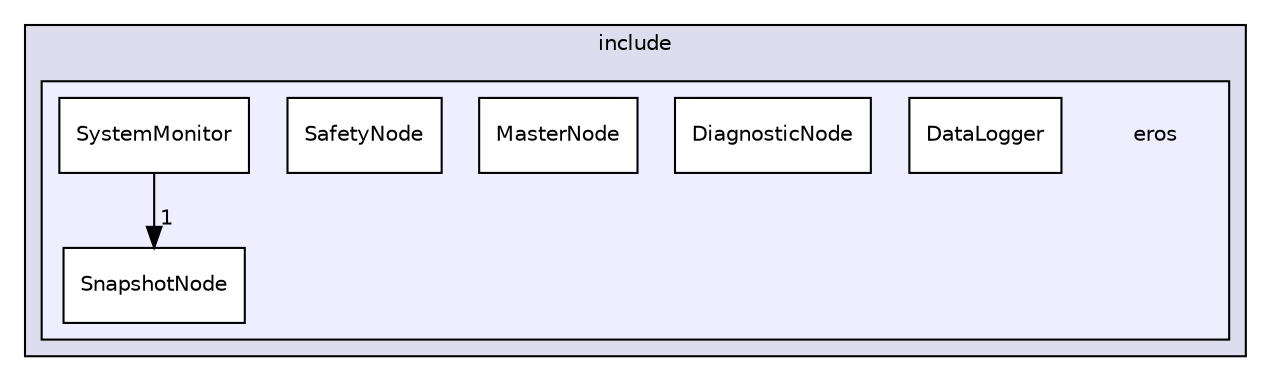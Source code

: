 digraph "/Users/runner/work/eROS/eROS/include/eros" {
  compound=true
  node [ fontsize="10", fontname="Helvetica"];
  edge [ labelfontsize="10", labelfontname="Helvetica"];
  subgraph clusterdir_d44c64559bbebec7f509842c48db8b23 {
    graph [ bgcolor="#ddddee", pencolor="black", label="include" fontname="Helvetica", fontsize="10", URL="dir_d44c64559bbebec7f509842c48db8b23.html"]
  subgraph clusterdir_51c9ec86b365bf851debf00262ff713e {
    graph [ bgcolor="#eeeeff", pencolor="black", label="" URL="dir_51c9ec86b365bf851debf00262ff713e.html"];
    dir_51c9ec86b365bf851debf00262ff713e [shape=plaintext label="eros"];
  dir_a6e829f4794dd7a5125f5877942d922a [shape=box label="DataLogger" fillcolor="white" style="filled" URL="dir_a6e829f4794dd7a5125f5877942d922a.html"];
  dir_0e4a92a4566d0f00bf52b2476271cbeb [shape=box label="DiagnosticNode" fillcolor="white" style="filled" URL="dir_0e4a92a4566d0f00bf52b2476271cbeb.html"];
  dir_9b69f82b745f862a0e56d9f54998b4d8 [shape=box label="MasterNode" fillcolor="white" style="filled" URL="dir_9b69f82b745f862a0e56d9f54998b4d8.html"];
  dir_91261b138ba94f21fbbf80ae9c18732a [shape=box label="SafetyNode" fillcolor="white" style="filled" URL="dir_91261b138ba94f21fbbf80ae9c18732a.html"];
  dir_459b6463e0f4721079ec2d07252d71ca [shape=box label="SnapshotNode" fillcolor="white" style="filled" URL="dir_459b6463e0f4721079ec2d07252d71ca.html"];
  dir_8809249538a506fe43b6e520674dbbf8 [shape=box label="SystemMonitor" fillcolor="white" style="filled" URL="dir_8809249538a506fe43b6e520674dbbf8.html"];
  }
  }
  dir_8809249538a506fe43b6e520674dbbf8->dir_459b6463e0f4721079ec2d07252d71ca [headlabel="1", labeldistance=1.5 headhref="dir_000007_000006.html"];
}
